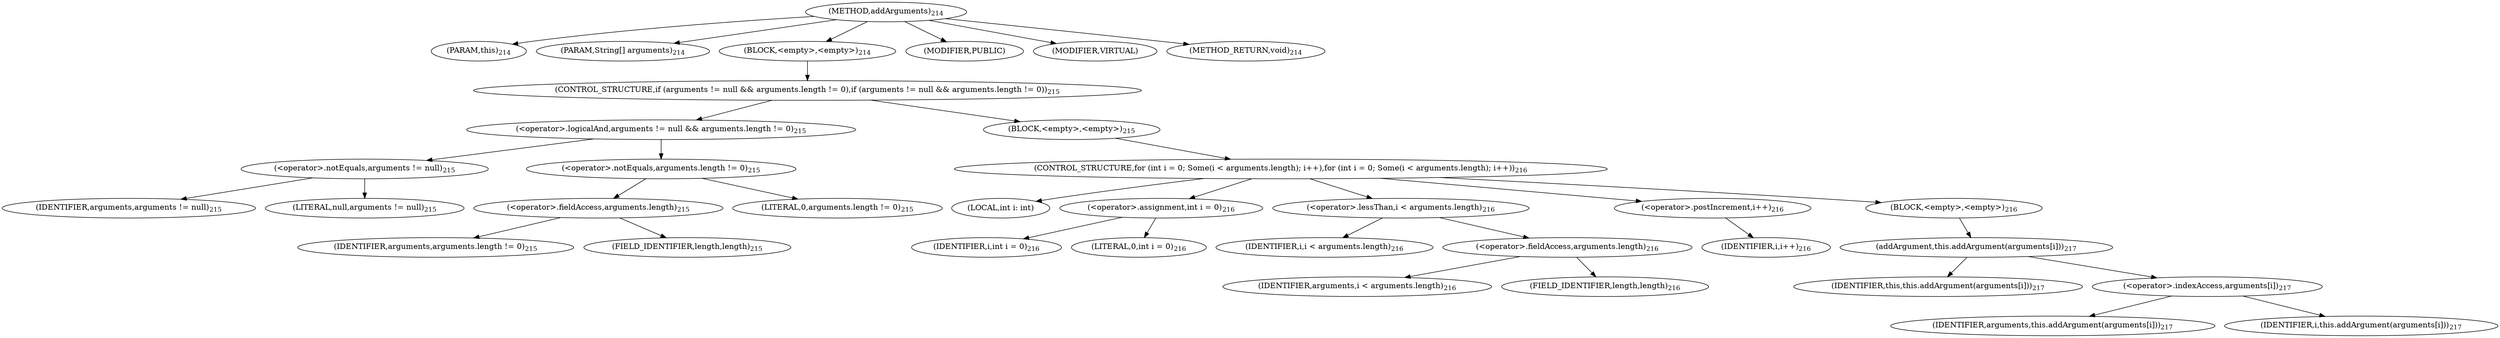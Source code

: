 digraph "addArguments" {  
"236" [label = <(METHOD,addArguments)<SUB>214</SUB>> ]
"10" [label = <(PARAM,this)<SUB>214</SUB>> ]
"237" [label = <(PARAM,String[] arguments)<SUB>214</SUB>> ]
"238" [label = <(BLOCK,&lt;empty&gt;,&lt;empty&gt;)<SUB>214</SUB>> ]
"239" [label = <(CONTROL_STRUCTURE,if (arguments != null &amp;&amp; arguments.length != 0),if (arguments != null &amp;&amp; arguments.length != 0))<SUB>215</SUB>> ]
"240" [label = <(&lt;operator&gt;.logicalAnd,arguments != null &amp;&amp; arguments.length != 0)<SUB>215</SUB>> ]
"241" [label = <(&lt;operator&gt;.notEquals,arguments != null)<SUB>215</SUB>> ]
"242" [label = <(IDENTIFIER,arguments,arguments != null)<SUB>215</SUB>> ]
"243" [label = <(LITERAL,null,arguments != null)<SUB>215</SUB>> ]
"244" [label = <(&lt;operator&gt;.notEquals,arguments.length != 0)<SUB>215</SUB>> ]
"245" [label = <(&lt;operator&gt;.fieldAccess,arguments.length)<SUB>215</SUB>> ]
"246" [label = <(IDENTIFIER,arguments,arguments.length != 0)<SUB>215</SUB>> ]
"247" [label = <(FIELD_IDENTIFIER,length,length)<SUB>215</SUB>> ]
"248" [label = <(LITERAL,0,arguments.length != 0)<SUB>215</SUB>> ]
"249" [label = <(BLOCK,&lt;empty&gt;,&lt;empty&gt;)<SUB>215</SUB>> ]
"250" [label = <(CONTROL_STRUCTURE,for (int i = 0; Some(i &lt; arguments.length); i++),for (int i = 0; Some(i &lt; arguments.length); i++))<SUB>216</SUB>> ]
"251" [label = <(LOCAL,int i: int)> ]
"252" [label = <(&lt;operator&gt;.assignment,int i = 0)<SUB>216</SUB>> ]
"253" [label = <(IDENTIFIER,i,int i = 0)<SUB>216</SUB>> ]
"254" [label = <(LITERAL,0,int i = 0)<SUB>216</SUB>> ]
"255" [label = <(&lt;operator&gt;.lessThan,i &lt; arguments.length)<SUB>216</SUB>> ]
"256" [label = <(IDENTIFIER,i,i &lt; arguments.length)<SUB>216</SUB>> ]
"257" [label = <(&lt;operator&gt;.fieldAccess,arguments.length)<SUB>216</SUB>> ]
"258" [label = <(IDENTIFIER,arguments,i &lt; arguments.length)<SUB>216</SUB>> ]
"259" [label = <(FIELD_IDENTIFIER,length,length)<SUB>216</SUB>> ]
"260" [label = <(&lt;operator&gt;.postIncrement,i++)<SUB>216</SUB>> ]
"261" [label = <(IDENTIFIER,i,i++)<SUB>216</SUB>> ]
"262" [label = <(BLOCK,&lt;empty&gt;,&lt;empty&gt;)<SUB>216</SUB>> ]
"263" [label = <(addArgument,this.addArgument(arguments[i]))<SUB>217</SUB>> ]
"9" [label = <(IDENTIFIER,this,this.addArgument(arguments[i]))<SUB>217</SUB>> ]
"264" [label = <(&lt;operator&gt;.indexAccess,arguments[i])<SUB>217</SUB>> ]
"265" [label = <(IDENTIFIER,arguments,this.addArgument(arguments[i]))<SUB>217</SUB>> ]
"266" [label = <(IDENTIFIER,i,this.addArgument(arguments[i]))<SUB>217</SUB>> ]
"267" [label = <(MODIFIER,PUBLIC)> ]
"268" [label = <(MODIFIER,VIRTUAL)> ]
"269" [label = <(METHOD_RETURN,void)<SUB>214</SUB>> ]
  "236" -> "10" 
  "236" -> "237" 
  "236" -> "238" 
  "236" -> "267" 
  "236" -> "268" 
  "236" -> "269" 
  "238" -> "239" 
  "239" -> "240" 
  "239" -> "249" 
  "240" -> "241" 
  "240" -> "244" 
  "241" -> "242" 
  "241" -> "243" 
  "244" -> "245" 
  "244" -> "248" 
  "245" -> "246" 
  "245" -> "247" 
  "249" -> "250" 
  "250" -> "251" 
  "250" -> "252" 
  "250" -> "255" 
  "250" -> "260" 
  "250" -> "262" 
  "252" -> "253" 
  "252" -> "254" 
  "255" -> "256" 
  "255" -> "257" 
  "257" -> "258" 
  "257" -> "259" 
  "260" -> "261" 
  "262" -> "263" 
  "263" -> "9" 
  "263" -> "264" 
  "264" -> "265" 
  "264" -> "266" 
}
